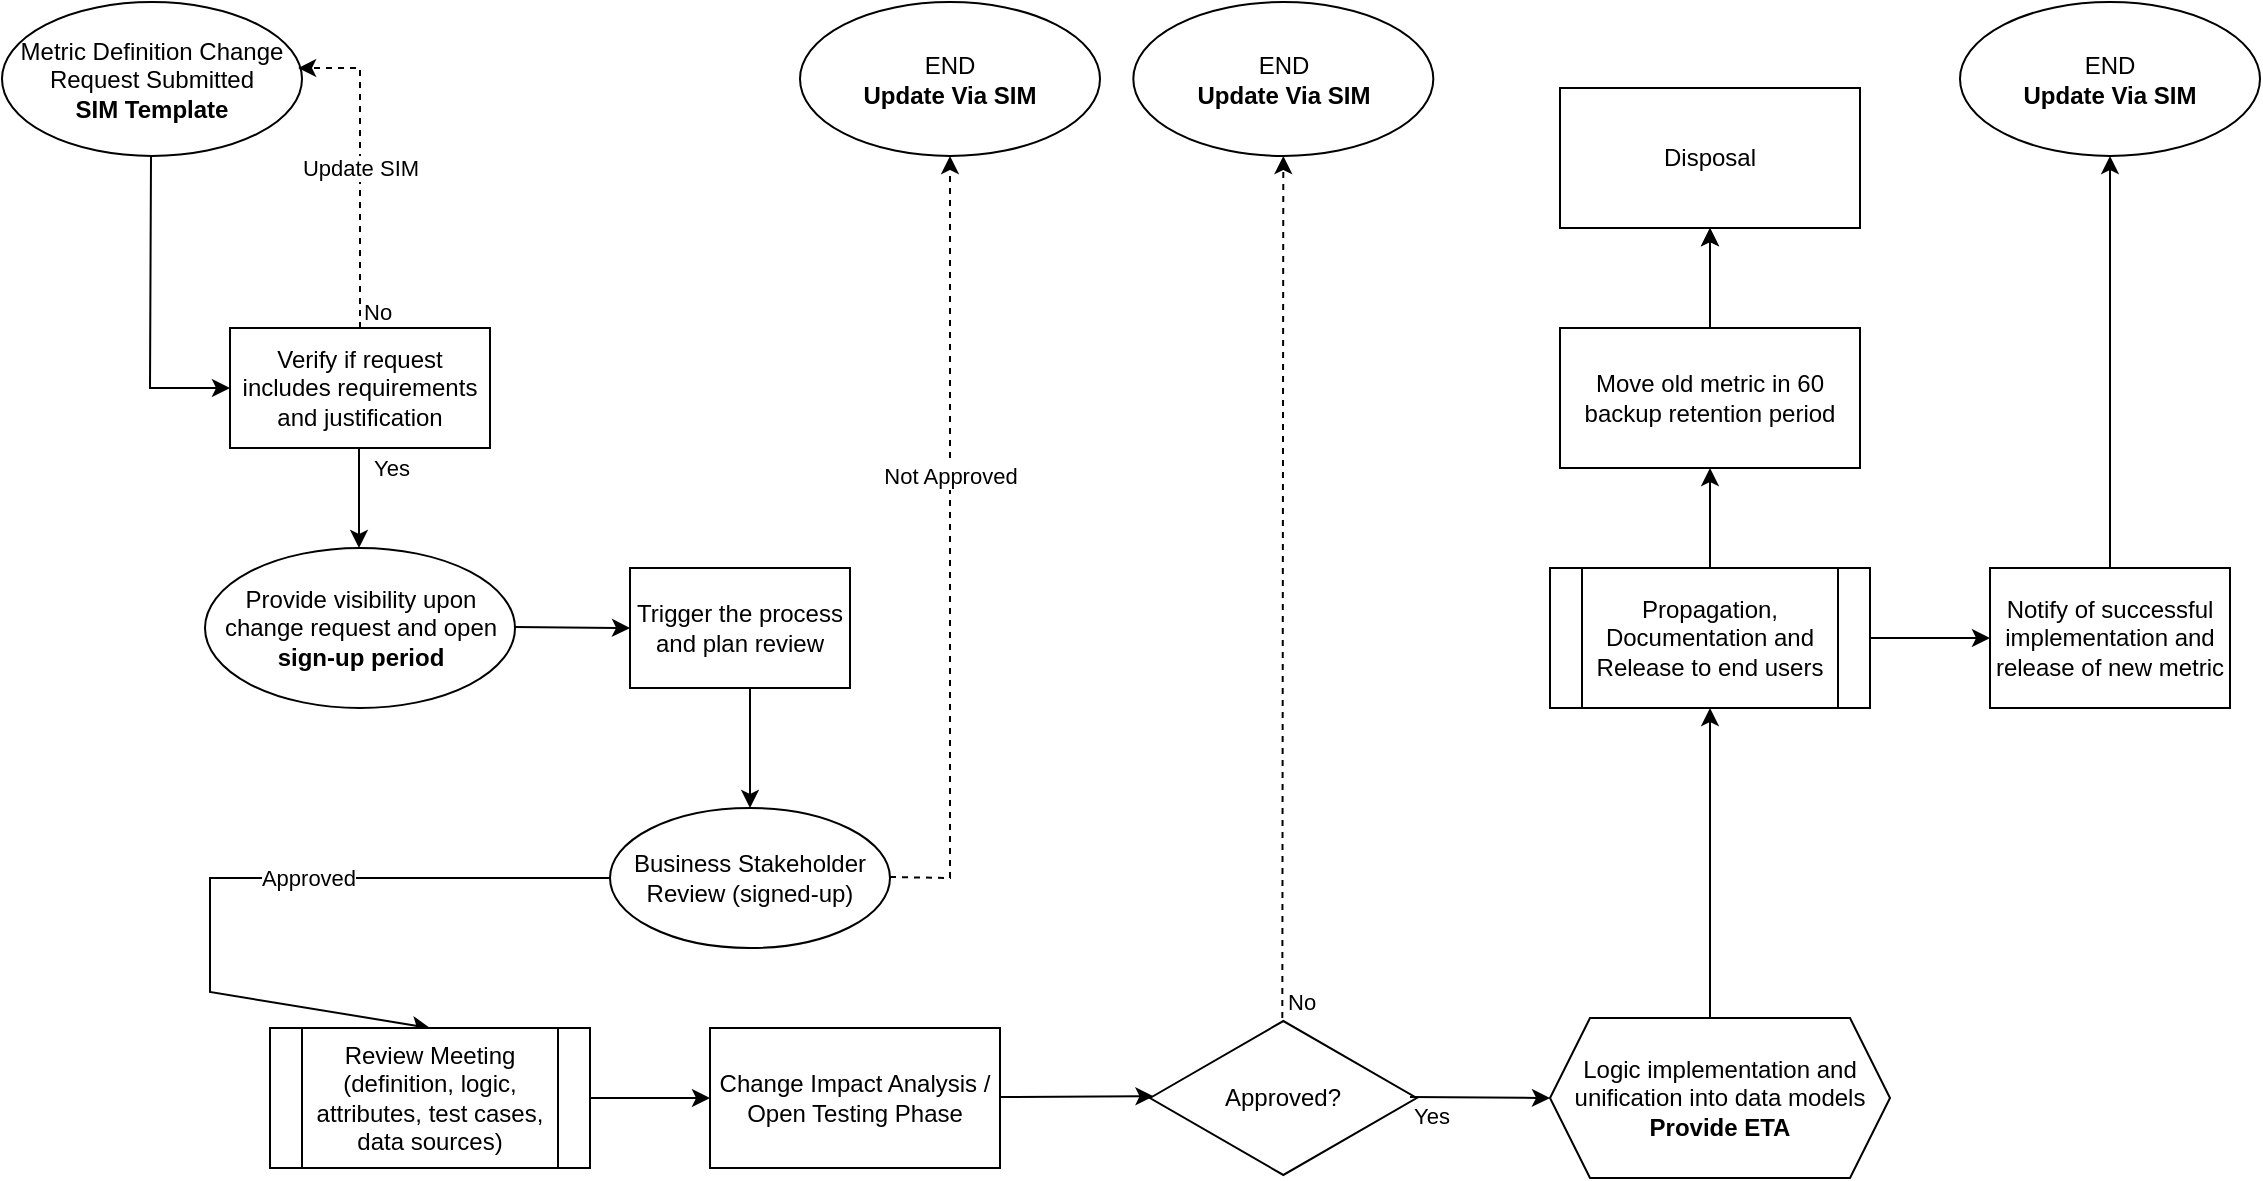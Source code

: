 <mxfile version="20.5.3" type="github">
  <diagram id="C5RBs43oDa-KdzZeNtuy" name="Page-1">
    <mxGraphModel dx="2066" dy="1105" grid="1" gridSize="10" guides="1" tooltips="1" connect="1" arrows="1" fold="1" page="1" pageScale="1" pageWidth="1169" pageHeight="827" math="0" shadow="0">
      <root>
        <mxCell id="WIyWlLk6GJQsqaUBKTNV-0" />
        <mxCell id="WIyWlLk6GJQsqaUBKTNV-1" parent="WIyWlLk6GJQsqaUBKTNV-0" />
        <mxCell id="HxQtHJ9BHjU5pWGsX9P7-0" value="Metric Definition Change Request Submitted&lt;br&gt;&lt;b&gt;SIM Template&lt;/b&gt;" style="ellipse;whiteSpace=wrap;html=1;" vertex="1" parent="WIyWlLk6GJQsqaUBKTNV-1">
          <mxGeometry x="20" y="110" width="150" height="77" as="geometry" />
        </mxCell>
        <mxCell id="HxQtHJ9BHjU5pWGsX9P7-1" value="" style="endArrow=classic;html=1;rounded=0;" edge="1" parent="WIyWlLk6GJQsqaUBKTNV-1">
          <mxGeometry width="50" height="50" relative="1" as="geometry">
            <mxPoint x="94.5" y="187" as="sourcePoint" />
            <mxPoint x="134" y="303" as="targetPoint" />
            <Array as="points">
              <mxPoint x="94" y="303" />
            </Array>
          </mxGeometry>
        </mxCell>
        <mxCell id="HxQtHJ9BHjU5pWGsX9P7-2" value="Verify if request includes requirements and justification" style="rounded=0;whiteSpace=wrap;html=1;" vertex="1" parent="WIyWlLk6GJQsqaUBKTNV-1">
          <mxGeometry x="134" y="273" width="130" height="60" as="geometry" />
        </mxCell>
        <mxCell id="HxQtHJ9BHjU5pWGsX9P7-3" value="" style="endArrow=classic;html=1;rounded=0;exitX=0.5;exitY=0;exitDx=0;exitDy=0;entryX=0.987;entryY=0.429;entryDx=0;entryDy=0;entryPerimeter=0;dashed=1;" edge="1" parent="WIyWlLk6GJQsqaUBKTNV-1" source="HxQtHJ9BHjU5pWGsX9P7-2" target="HxQtHJ9BHjU5pWGsX9P7-0">
          <mxGeometry relative="1" as="geometry">
            <mxPoint x="204" y="253" as="sourcePoint" />
            <mxPoint x="199" y="143" as="targetPoint" />
            <Array as="points">
              <mxPoint x="199" y="143" />
            </Array>
          </mxGeometry>
        </mxCell>
        <mxCell id="HxQtHJ9BHjU5pWGsX9P7-4" value="Update SIM" style="edgeLabel;resizable=0;html=1;align=center;verticalAlign=middle;" connectable="0" vertex="1" parent="HxQtHJ9BHjU5pWGsX9P7-3">
          <mxGeometry relative="1" as="geometry" />
        </mxCell>
        <mxCell id="HxQtHJ9BHjU5pWGsX9P7-5" value="No" style="edgeLabel;resizable=0;html=1;align=left;verticalAlign=bottom;" connectable="0" vertex="1" parent="HxQtHJ9BHjU5pWGsX9P7-3">
          <mxGeometry x="-1" relative="1" as="geometry" />
        </mxCell>
        <mxCell id="HxQtHJ9BHjU5pWGsX9P7-7" value="" style="endArrow=classic;html=1;rounded=0;" edge="1" parent="WIyWlLk6GJQsqaUBKTNV-1">
          <mxGeometry width="50" height="50" relative="1" as="geometry">
            <mxPoint x="198.5" y="333" as="sourcePoint" />
            <mxPoint x="198.5" y="383" as="targetPoint" />
          </mxGeometry>
        </mxCell>
        <mxCell id="HxQtHJ9BHjU5pWGsX9P7-8" value="&lt;span style=&quot;color: rgb(0, 0, 0); font-family: Helvetica; font-size: 11px; font-style: normal; font-variant-ligatures: normal; font-variant-caps: normal; font-weight: 400; letter-spacing: normal; orphans: 2; text-align: left; text-indent: 0px; text-transform: none; widows: 2; word-spacing: 0px; -webkit-text-stroke-width: 0px; background-color: rgb(255, 255, 255); text-decoration-thickness: initial; text-decoration-style: initial; text-decoration-color: initial; float: none; display: inline !important;&quot;&gt;Yes&lt;/span&gt;" style="text;whiteSpace=wrap;html=1;" vertex="1" parent="WIyWlLk6GJQsqaUBKTNV-1">
          <mxGeometry x="204" y="329" width="30" height="20" as="geometry" />
        </mxCell>
        <mxCell id="HxQtHJ9BHjU5pWGsX9P7-13" value="" style="endArrow=classic;html=1;rounded=0;entryX=0;entryY=0.5;entryDx=0;entryDy=0;" edge="1" parent="WIyWlLk6GJQsqaUBKTNV-1" target="HxQtHJ9BHjU5pWGsX9P7-15">
          <mxGeometry width="50" height="50" relative="1" as="geometry">
            <mxPoint x="276.5" y="422.5" as="sourcePoint" />
            <mxPoint x="336.5" y="422.5" as="targetPoint" />
          </mxGeometry>
        </mxCell>
        <mxCell id="HxQtHJ9BHjU5pWGsX9P7-14" value="Provide visibility upon change request and open &lt;b&gt;sign-up period&lt;/b&gt;" style="ellipse;whiteSpace=wrap;html=1;" vertex="1" parent="WIyWlLk6GJQsqaUBKTNV-1">
          <mxGeometry x="121.5" y="383" width="155" height="80" as="geometry" />
        </mxCell>
        <mxCell id="HxQtHJ9BHjU5pWGsX9P7-15" value="Trigger the process and plan review" style="rounded=0;whiteSpace=wrap;html=1;" vertex="1" parent="WIyWlLk6GJQsqaUBKTNV-1">
          <mxGeometry x="334" y="393" width="110" height="60" as="geometry" />
        </mxCell>
        <mxCell id="HxQtHJ9BHjU5pWGsX9P7-17" value="" style="endArrow=classic;html=1;rounded=0;" edge="1" parent="WIyWlLk6GJQsqaUBKTNV-1">
          <mxGeometry width="50" height="50" relative="1" as="geometry">
            <mxPoint x="394" y="453" as="sourcePoint" />
            <mxPoint x="394" y="513" as="targetPoint" />
          </mxGeometry>
        </mxCell>
        <mxCell id="HxQtHJ9BHjU5pWGsX9P7-18" value="Business Stakeholder Review (signed-up)" style="ellipse;whiteSpace=wrap;html=1;" vertex="1" parent="WIyWlLk6GJQsqaUBKTNV-1">
          <mxGeometry x="324" y="513" width="140" height="70" as="geometry" />
        </mxCell>
        <mxCell id="HxQtHJ9BHjU5pWGsX9P7-19" value="" style="endArrow=classic;html=1;rounded=0;entryX=0.5;entryY=1;entryDx=0;entryDy=0;dashed=1;" edge="1" parent="WIyWlLk6GJQsqaUBKTNV-1" target="HxQtHJ9BHjU5pWGsX9P7-21">
          <mxGeometry relative="1" as="geometry">
            <mxPoint x="464" y="547.5" as="sourcePoint" />
            <mxPoint x="494" y="193" as="targetPoint" />
            <Array as="points">
              <mxPoint x="494" y="548" />
            </Array>
          </mxGeometry>
        </mxCell>
        <mxCell id="HxQtHJ9BHjU5pWGsX9P7-20" value="Not Approved" style="edgeLabel;resizable=0;html=1;align=center;verticalAlign=middle;" connectable="0" vertex="1" parent="HxQtHJ9BHjU5pWGsX9P7-19">
          <mxGeometry relative="1" as="geometry">
            <mxPoint y="-36" as="offset" />
          </mxGeometry>
        </mxCell>
        <mxCell id="HxQtHJ9BHjU5pWGsX9P7-21" value="END&lt;br&gt;&lt;b&gt;Update Via SIM&lt;/b&gt;" style="ellipse;whiteSpace=wrap;html=1;" vertex="1" parent="WIyWlLk6GJQsqaUBKTNV-1">
          <mxGeometry x="419" y="110" width="150" height="77" as="geometry" />
        </mxCell>
        <mxCell id="HxQtHJ9BHjU5pWGsX9P7-22" value="" style="endArrow=classic;html=1;rounded=0;exitX=0;exitY=0.5;exitDx=0;exitDy=0;entryX=0.5;entryY=0;entryDx=0;entryDy=0;" edge="1" parent="WIyWlLk6GJQsqaUBKTNV-1" source="HxQtHJ9BHjU5pWGsX9P7-18" target="HxQtHJ9BHjU5pWGsX9P7-24">
          <mxGeometry relative="1" as="geometry">
            <mxPoint x="304" y="549.5" as="sourcePoint" />
            <mxPoint x="304" y="633" as="targetPoint" />
            <Array as="points">
              <mxPoint x="124" y="548" />
              <mxPoint x="124" y="605" />
            </Array>
          </mxGeometry>
        </mxCell>
        <mxCell id="HxQtHJ9BHjU5pWGsX9P7-23" value="Approved" style="edgeLabel;resizable=0;html=1;align=center;verticalAlign=middle;" connectable="0" vertex="1" parent="HxQtHJ9BHjU5pWGsX9P7-22">
          <mxGeometry relative="1" as="geometry">
            <mxPoint x="33" as="offset" />
          </mxGeometry>
        </mxCell>
        <mxCell id="HxQtHJ9BHjU5pWGsX9P7-24" value="Review Meeting (definition, logic, attributes, test cases, data sources)" style="shape=process;whiteSpace=wrap;html=1;backgroundOutline=1;" vertex="1" parent="WIyWlLk6GJQsqaUBKTNV-1">
          <mxGeometry x="154" y="623" width="160" height="70" as="geometry" />
        </mxCell>
        <mxCell id="HxQtHJ9BHjU5pWGsX9P7-27" value="Change Impact Analysis /&lt;br&gt;Open Testing Phase" style="rounded=0;whiteSpace=wrap;html=1;" vertex="1" parent="WIyWlLk6GJQsqaUBKTNV-1">
          <mxGeometry x="374" y="623" width="145" height="70" as="geometry" />
        </mxCell>
        <mxCell id="HxQtHJ9BHjU5pWGsX9P7-28" value="" style="endArrow=classic;html=1;rounded=0;entryX=0;entryY=0.5;entryDx=0;entryDy=0;exitX=1;exitY=0.5;exitDx=0;exitDy=0;" edge="1" parent="WIyWlLk6GJQsqaUBKTNV-1" source="HxQtHJ9BHjU5pWGsX9P7-24" target="HxQtHJ9BHjU5pWGsX9P7-27">
          <mxGeometry width="50" height="50" relative="1" as="geometry">
            <mxPoint x="384" y="653" as="sourcePoint" />
            <mxPoint x="434" y="603" as="targetPoint" />
          </mxGeometry>
        </mxCell>
        <mxCell id="HxQtHJ9BHjU5pWGsX9P7-29" value="" style="endArrow=classic;html=1;rounded=0;entryX=0.013;entryY=0.489;entryDx=0;entryDy=0;entryPerimeter=0;" edge="1" parent="WIyWlLk6GJQsqaUBKTNV-1" target="HxQtHJ9BHjU5pWGsX9P7-30">
          <mxGeometry width="50" height="50" relative="1" as="geometry">
            <mxPoint x="519" y="657.5" as="sourcePoint" />
            <mxPoint x="584" y="657.5" as="targetPoint" />
          </mxGeometry>
        </mxCell>
        <mxCell id="HxQtHJ9BHjU5pWGsX9P7-30" value="Approved?" style="html=1;whiteSpace=wrap;aspect=fixed;shape=isoRectangle;" vertex="1" parent="WIyWlLk6GJQsqaUBKTNV-1">
          <mxGeometry x="594" y="618" width="133.33" height="80" as="geometry" />
        </mxCell>
        <mxCell id="HxQtHJ9BHjU5pWGsX9P7-32" value="" style="endArrow=classic;html=1;rounded=0;dashed=1;entryX=0.5;entryY=1;entryDx=0;entryDy=0;" edge="1" parent="WIyWlLk6GJQsqaUBKTNV-1" target="HxQtHJ9BHjU5pWGsX9P7-33">
          <mxGeometry width="50" height="50" relative="1" as="geometry">
            <mxPoint x="660.16" y="618" as="sourcePoint" />
            <mxPoint x="660.16" y="193" as="targetPoint" />
          </mxGeometry>
        </mxCell>
        <mxCell id="HxQtHJ9BHjU5pWGsX9P7-33" value="END&lt;br&gt;&lt;b&gt;Update Via SIM&lt;/b&gt;" style="ellipse;whiteSpace=wrap;html=1;" vertex="1" parent="WIyWlLk6GJQsqaUBKTNV-1">
          <mxGeometry x="585.66" y="110" width="150" height="77" as="geometry" />
        </mxCell>
        <mxCell id="HxQtHJ9BHjU5pWGsX9P7-34" value="No" style="edgeLabel;resizable=0;html=1;align=left;verticalAlign=bottom;" connectable="0" vertex="1" parent="WIyWlLk6GJQsqaUBKTNV-1">
          <mxGeometry x="660.67" y="618" as="geometry" />
        </mxCell>
        <mxCell id="HxQtHJ9BHjU5pWGsX9P7-35" value="&lt;span style=&quot;color: rgb(0, 0, 0); font-family: Helvetica; font-size: 11px; font-style: normal; font-variant-ligatures: normal; font-variant-caps: normal; font-weight: 400; letter-spacing: normal; orphans: 2; text-align: left; text-indent: 0px; text-transform: none; widows: 2; word-spacing: 0px; -webkit-text-stroke-width: 0px; background-color: rgb(255, 255, 255); text-decoration-thickness: initial; text-decoration-style: initial; text-decoration-color: initial; float: none; display: inline !important;&quot;&gt;Yes&lt;/span&gt;" style="text;whiteSpace=wrap;html=1;" vertex="1" parent="WIyWlLk6GJQsqaUBKTNV-1">
          <mxGeometry x="724" y="653" width="30" height="20" as="geometry" />
        </mxCell>
        <mxCell id="HxQtHJ9BHjU5pWGsX9P7-36" value="" style="endArrow=classic;html=1;rounded=0;entryX=0;entryY=0.5;entryDx=0;entryDy=0;" edge="1" parent="WIyWlLk6GJQsqaUBKTNV-1" target="HxQtHJ9BHjU5pWGsX9P7-37">
          <mxGeometry width="50" height="50" relative="1" as="geometry">
            <mxPoint x="724" y="657.5" as="sourcePoint" />
            <mxPoint x="794" y="658" as="targetPoint" />
          </mxGeometry>
        </mxCell>
        <mxCell id="HxQtHJ9BHjU5pWGsX9P7-37" value="Logic implementation and unification into data models&lt;br&gt;&lt;b&gt;Provide ETA&lt;/b&gt;" style="shape=hexagon;perimeter=hexagonPerimeter2;whiteSpace=wrap;html=1;fixedSize=1;" vertex="1" parent="WIyWlLk6GJQsqaUBKTNV-1">
          <mxGeometry x="794" y="618" width="170" height="80" as="geometry" />
        </mxCell>
        <mxCell id="HxQtHJ9BHjU5pWGsX9P7-38" value="Propagation, Documentation and Release to end users" style="shape=process;whiteSpace=wrap;html=1;backgroundOutline=1;" vertex="1" parent="WIyWlLk6GJQsqaUBKTNV-1">
          <mxGeometry x="794" y="393" width="160" height="70" as="geometry" />
        </mxCell>
        <mxCell id="HxQtHJ9BHjU5pWGsX9P7-39" value="" style="endArrow=classic;html=1;rounded=0;entryX=0.5;entryY=1;entryDx=0;entryDy=0;" edge="1" parent="WIyWlLk6GJQsqaUBKTNV-1" target="HxQtHJ9BHjU5pWGsX9P7-38">
          <mxGeometry width="50" height="50" relative="1" as="geometry">
            <mxPoint x="874" y="618" as="sourcePoint" />
            <mxPoint x="924" y="568" as="targetPoint" />
          </mxGeometry>
        </mxCell>
        <mxCell id="HxQtHJ9BHjU5pWGsX9P7-45" value="" style="edgeStyle=orthogonalEdgeStyle;rounded=0;orthogonalLoop=1;jettySize=auto;html=1;" edge="1" parent="WIyWlLk6GJQsqaUBKTNV-1" source="HxQtHJ9BHjU5pWGsX9P7-40" target="HxQtHJ9BHjU5pWGsX9P7-44">
          <mxGeometry relative="1" as="geometry" />
        </mxCell>
        <mxCell id="HxQtHJ9BHjU5pWGsX9P7-40" value="Move old metric in 60 backup retention period" style="rounded=0;whiteSpace=wrap;html=1;" vertex="1" parent="WIyWlLk6GJQsqaUBKTNV-1">
          <mxGeometry x="799" y="273" width="150" height="70" as="geometry" />
        </mxCell>
        <mxCell id="HxQtHJ9BHjU5pWGsX9P7-41" value="" style="endArrow=classic;html=1;rounded=0;entryX=0.5;entryY=1;entryDx=0;entryDy=0;exitX=0.5;exitY=0;exitDx=0;exitDy=0;" edge="1" parent="WIyWlLk6GJQsqaUBKTNV-1" source="HxQtHJ9BHjU5pWGsX9P7-38" target="HxQtHJ9BHjU5pWGsX9P7-40">
          <mxGeometry width="50" height="50" relative="1" as="geometry">
            <mxPoint x="874" y="383" as="sourcePoint" />
            <mxPoint x="924" y="333" as="targetPoint" />
          </mxGeometry>
        </mxCell>
        <mxCell id="HxQtHJ9BHjU5pWGsX9P7-42" value="" style="endArrow=classic;html=1;rounded=0;entryX=0.5;entryY=1;entryDx=0;entryDy=0;" edge="1" parent="WIyWlLk6GJQsqaUBKTNV-1" target="HxQtHJ9BHjU5pWGsX9P7-44">
          <mxGeometry width="50" height="50" relative="1" as="geometry">
            <mxPoint x="874" y="273" as="sourcePoint" />
            <mxPoint x="874" y="223" as="targetPoint" />
          </mxGeometry>
        </mxCell>
        <mxCell id="HxQtHJ9BHjU5pWGsX9P7-44" value="Disposal" style="rounded=0;whiteSpace=wrap;html=1;" vertex="1" parent="WIyWlLk6GJQsqaUBKTNV-1">
          <mxGeometry x="799" y="153" width="150" height="70" as="geometry" />
        </mxCell>
        <mxCell id="HxQtHJ9BHjU5pWGsX9P7-46" value="" style="endArrow=classic;html=1;rounded=0;entryX=0;entryY=0.5;entryDx=0;entryDy=0;exitX=1;exitY=0.5;exitDx=0;exitDy=0;" edge="1" parent="WIyWlLk6GJQsqaUBKTNV-1" source="HxQtHJ9BHjU5pWGsX9P7-38" target="HxQtHJ9BHjU5pWGsX9P7-47">
          <mxGeometry width="50" height="50" relative="1" as="geometry">
            <mxPoint x="954" y="433" as="sourcePoint" />
            <mxPoint x="1014" y="433" as="targetPoint" />
          </mxGeometry>
        </mxCell>
        <mxCell id="HxQtHJ9BHjU5pWGsX9P7-47" value="Notify of successful implementation and release of new metric" style="rounded=0;whiteSpace=wrap;html=1;" vertex="1" parent="WIyWlLk6GJQsqaUBKTNV-1">
          <mxGeometry x="1014" y="393" width="120" height="70" as="geometry" />
        </mxCell>
        <mxCell id="HxQtHJ9BHjU5pWGsX9P7-48" value="" style="endArrow=classic;html=1;rounded=0;entryX=0.5;entryY=1;entryDx=0;entryDy=0;" edge="1" parent="WIyWlLk6GJQsqaUBKTNV-1" target="HxQtHJ9BHjU5pWGsX9P7-49">
          <mxGeometry width="50" height="50" relative="1" as="geometry">
            <mxPoint x="1074" y="393" as="sourcePoint" />
            <mxPoint x="1074" y="203" as="targetPoint" />
          </mxGeometry>
        </mxCell>
        <mxCell id="HxQtHJ9BHjU5pWGsX9P7-49" value="END&lt;br&gt;&lt;b&gt;Update Via SIM&lt;/b&gt;" style="ellipse;whiteSpace=wrap;html=1;" vertex="1" parent="WIyWlLk6GJQsqaUBKTNV-1">
          <mxGeometry x="999" y="110" width="150" height="77" as="geometry" />
        </mxCell>
      </root>
    </mxGraphModel>
  </diagram>
</mxfile>
